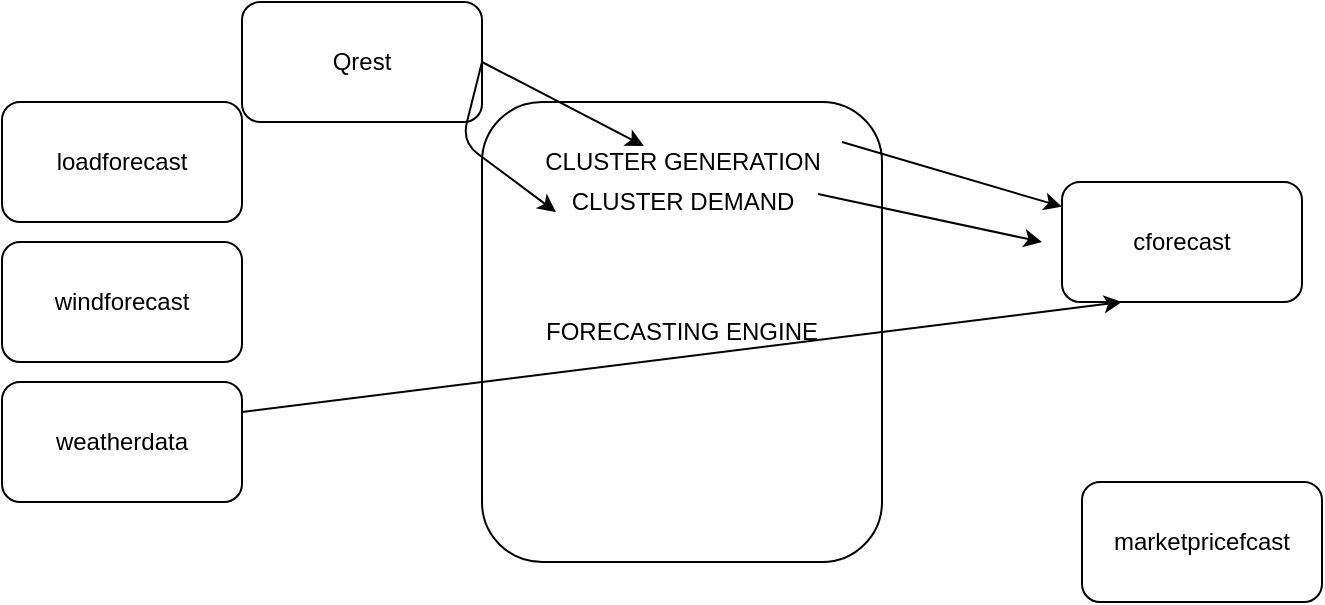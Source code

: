 <mxfile version="14.3.0" type="github">
  <diagram id="a-bHq1KkwQbsTztBTE07" name="Page-1">
    <mxGraphModel dx="868" dy="431" grid="1" gridSize="10" guides="1" tooltips="1" connect="1" arrows="1" fold="1" page="1" pageScale="1" pageWidth="827" pageHeight="1169" math="0" shadow="0">
      <root>
        <mxCell id="0" />
        <mxCell id="1" parent="0" />
        <mxCell id="Kt-GRtBH2peXFJSDINZT-4" value="" style="group" parent="1" vertex="1" connectable="0">
          <mxGeometry x="290" y="100" width="200" height="230" as="geometry" />
        </mxCell>
        <mxCell id="Kt-GRtBH2peXFJSDINZT-1" value="FORECASTING ENGINE" style="rounded=1;whiteSpace=wrap;html=1;direction=south;" parent="Kt-GRtBH2peXFJSDINZT-4" vertex="1">
          <mxGeometry width="200" height="230" as="geometry" />
        </mxCell>
        <mxCell id="Kt-GRtBH2peXFJSDINZT-2" value="CLUSTER DEMAND" style="text;html=1;resizable=0;autosize=1;align=center;verticalAlign=middle;points=[];fillColor=none;strokeColor=none;rounded=0;" parent="Kt-GRtBH2peXFJSDINZT-4" vertex="1">
          <mxGeometry x="35" y="40" width="130" height="20" as="geometry" />
        </mxCell>
        <mxCell id="Kt-GRtBH2peXFJSDINZT-3" value="CLUSTER GENERATION" style="text;html=1;resizable=0;autosize=1;align=center;verticalAlign=middle;points=[];fillColor=none;strokeColor=none;rounded=0;" parent="Kt-GRtBH2peXFJSDINZT-4" vertex="1">
          <mxGeometry x="25" y="20" width="150" height="20" as="geometry" />
        </mxCell>
        <mxCell id="Kt-GRtBH2peXFJSDINZT-5" value="weatherdata" style="rounded=1;whiteSpace=wrap;html=1;" parent="1" vertex="1">
          <mxGeometry x="50" y="240" width="120" height="60" as="geometry" />
        </mxCell>
        <mxCell id="Kt-GRtBH2peXFJSDINZT-6" value="loadforecast" style="rounded=1;whiteSpace=wrap;html=1;" parent="1" vertex="1">
          <mxGeometry x="50" y="100" width="120" height="60" as="geometry" />
        </mxCell>
        <mxCell id="Kt-GRtBH2peXFJSDINZT-7" value="windforecast" style="rounded=1;whiteSpace=wrap;html=1;" parent="1" vertex="1">
          <mxGeometry x="50" y="170" width="120" height="60" as="geometry" />
        </mxCell>
        <mxCell id="Kt-GRtBH2peXFJSDINZT-8" value="marketpricefcast" style="rounded=1;whiteSpace=wrap;html=1;" parent="1" vertex="1">
          <mxGeometry x="590" y="290" width="120" height="60" as="geometry" />
        </mxCell>
        <mxCell id="Kt-GRtBH2peXFJSDINZT-9" value="cforecast" style="rounded=1;whiteSpace=wrap;html=1;" parent="1" vertex="1">
          <mxGeometry x="580" y="140" width="120" height="60" as="geometry" />
        </mxCell>
        <mxCell id="QDE64ggSZwjZivFJymg_-1" value="" style="endArrow=classic;html=1;exitX=0.953;exitY=1.3;exitDx=0;exitDy=0;exitPerimeter=0;" edge="1" parent="1" source="Kt-GRtBH2peXFJSDINZT-3">
          <mxGeometry width="50" height="50" relative="1" as="geometry">
            <mxPoint x="490" y="160" as="sourcePoint" />
            <mxPoint x="570" y="170" as="targetPoint" />
          </mxGeometry>
        </mxCell>
        <mxCell id="QDE64ggSZwjZivFJymg_-4" value="" style="endArrow=classic;html=1;" edge="1" parent="1" target="Kt-GRtBH2peXFJSDINZT-9">
          <mxGeometry width="50" height="50" relative="1" as="geometry">
            <mxPoint x="470" y="120" as="sourcePoint" />
            <mxPoint x="520" y="70" as="targetPoint" />
          </mxGeometry>
        </mxCell>
        <mxCell id="QDE64ggSZwjZivFJymg_-6" value="" style="endArrow=classic;html=1;exitX=1;exitY=0.25;exitDx=0;exitDy=0;entryX=0.25;entryY=1;entryDx=0;entryDy=0;" edge="1" parent="1" source="Kt-GRtBH2peXFJSDINZT-5" target="Kt-GRtBH2peXFJSDINZT-9">
          <mxGeometry width="50" height="50" relative="1" as="geometry">
            <mxPoint x="390" y="250" as="sourcePoint" />
            <mxPoint x="440" y="200" as="targetPoint" />
          </mxGeometry>
        </mxCell>
        <mxCell id="QDE64ggSZwjZivFJymg_-8" value="Qrest" style="rounded=1;whiteSpace=wrap;html=1;" vertex="1" parent="1">
          <mxGeometry x="170" y="50" width="120" height="60" as="geometry" />
        </mxCell>
        <mxCell id="QDE64ggSZwjZivFJymg_-9" value="" style="endArrow=classic;html=1;entryX=0.015;entryY=0.75;entryDx=0;entryDy=0;entryPerimeter=0;" edge="1" parent="1" target="Kt-GRtBH2peXFJSDINZT-2">
          <mxGeometry width="50" height="50" relative="1" as="geometry">
            <mxPoint x="290" y="80" as="sourcePoint" />
            <mxPoint x="340" y="30" as="targetPoint" />
            <Array as="points">
              <mxPoint x="280" y="120" />
            </Array>
          </mxGeometry>
        </mxCell>
        <mxCell id="QDE64ggSZwjZivFJymg_-10" value="" style="endArrow=classic;html=1;entryX=0.373;entryY=0.1;entryDx=0;entryDy=0;entryPerimeter=0;" edge="1" parent="1" target="Kt-GRtBH2peXFJSDINZT-3">
          <mxGeometry width="50" height="50" relative="1" as="geometry">
            <mxPoint x="290" y="80" as="sourcePoint" />
            <mxPoint x="400" y="220" as="targetPoint" />
          </mxGeometry>
        </mxCell>
      </root>
    </mxGraphModel>
  </diagram>
</mxfile>
